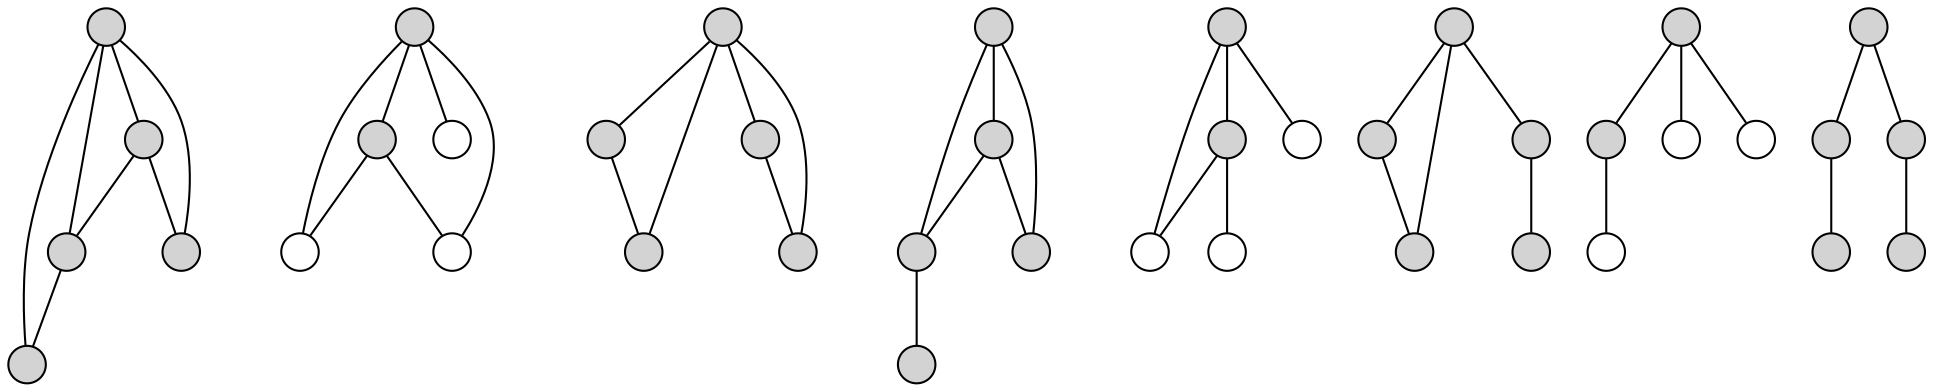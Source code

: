 graph
{
2[shape="circle",height=0.25,style="filled",label=""];
4[shape="circle",height=0.25,style="filled",label=""];
0[shape="circle",height=0.25,style="filled",label=""];
1[shape="circle",height=0.25,style="filled",label=""];
3[shape="circle",height=0.25,style="filled",label=""];

5[shape="circle",height=0.25,style="filled",label=""];
7[shape="circle",height=0.25,label=""];
8[shape="circle",height=0.25,label=""];
9[shape="circle",height=0.25,label=""];
6[shape="circle",height=0.25,style="filled",label=""];

10[shape="circle",height=0.25,style="filled",label=""];
11[shape="circle",height=0.25,style="filled",label=""];
12[shape="circle",height=0.25,style="filled",label=""];
13[shape="circle",height=0.25,style="filled",label=""];
14[shape="circle",height=0.25,style="filled",label=""];

15[shape="circle",height=0.25,style="filled",label=""];
16[shape="circle",height=0.25,style="filled",label=""];
17[shape="circle",height=0.25,style="filled",label=""];
18[shape="circle",height=0.25,style="filled",label=""];
19[shape="circle",height=0.25,style="filled",label=""];

20[shape="circle",height=0.25,style="filled",label=""];
21[shape="circle",height=0.25,style="filled",label=""];
22[shape="circle",height=0.25,label=""];
23[shape="circle",height=0.25,label=""];
24[shape="circle",height=0.25,label=""];

25[shape="circle",height=0.25,style="filled",label=""];
26[shape="circle",height=0.25,style="filled",label=""];
27[shape="circle",height=0.25,style="filled",label=""];
28[shape="circle",height=0.25,style="filled",label=""];
29[shape="circle",height=0.25,style="filled",label=""];

30[shape="circle",height=0.25,style="filled",label=""];
31[shape="circle",height=0.25,style="filled",label=""];
32[shape="circle",height=0.25,label=""];
33[shape="circle",height=0.25,label=""];
34[shape="circle",height=0.25,label=""];

35[shape="circle",height=0.25,style="filled",label=""];
36[shape="circle",height=0.25,style="filled",label=""];
37[shape="circle",height=0.25,style="filled",label=""];
38[shape="circle",height=0.25,style="filled",label=""];
39[shape="circle",height=0.25,style="filled",label=""];

0--1;0--2;0--3;0--4;1--2;1--3;2--4;5--6;5--7;5--8;5--9;6--7;6--8;10--11;10--12;10--13;10--14;11--12;13--14;15--16;15--17;15--18;16--17;16--18;17--19;20--21;20--22;20--23;21--22;21--24;25--26;25--27;25--28;26--27;28--29;30--31;30--32;30--33;31--34;35--36;35--37;36--38;37--39;
}
